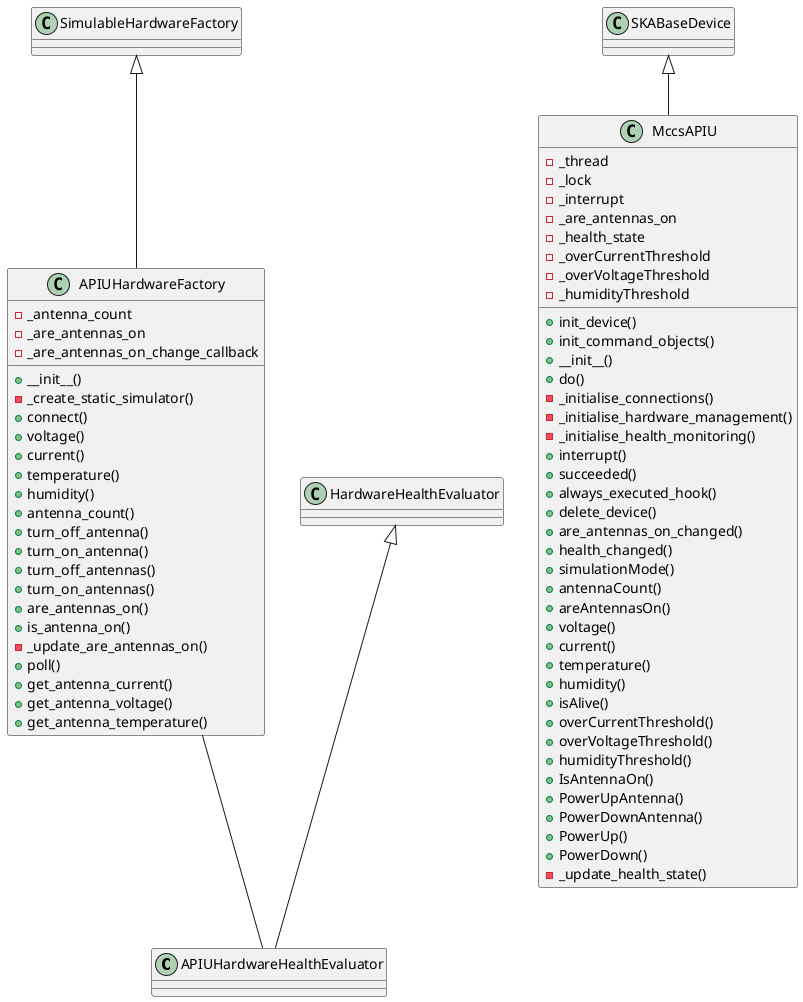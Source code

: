 @startuml
class APIUHardwareHealthEvaluator
class APIUHardwareFactory
APIUHardwareFactory : +__init__()
APIUHardwareFactory : -_create_static_simulator()
APIUHardwareFactory : +connect()
APIUHardwareFactory : +voltage()
APIUHardwareFactory : +current()
APIUHardwareFactory : +temperature()
APIUHardwareFactory : +humidity()
APIUHardwareFactory : +antenna_count()
APIUHardwareFactory : +turn_off_antenna()
APIUHardwareFactory : +turn_on_antenna()
APIUHardwareFactory : +turn_off_antennas()
APIUHardwareFactory : +turn_on_antennas()
APIUHardwareFactory : +are_antennas_on()
APIUHardwareFactory : +is_antenna_on()
APIUHardwareFactory : -_update_are_antennas_on()
APIUHardwareFactory : +poll()
APIUHardwareFactory : +get_antenna_current()
APIUHardwareFactory : +get_antenna_voltage()
APIUHardwareFactory : +get_antenna_temperature()
class MccsAPIU
MccsAPIU : +init_device()
MccsAPIU : +init_command_objects()
MccsAPIU : +__init__()
MccsAPIU : +do()
MccsAPIU : -_initialise_connections()
MccsAPIU : -_initialise_hardware_management()
MccsAPIU : -_initialise_health_monitoring()
MccsAPIU : +interrupt()
MccsAPIU : +succeeded()
MccsAPIU : +always_executed_hook()
MccsAPIU : +delete_device()
MccsAPIU : +are_antennas_on_changed()
MccsAPIU : +health_changed()
MccsAPIU : +simulationMode()
MccsAPIU : +antennaCount()
MccsAPIU : +areAntennasOn()
MccsAPIU : +voltage()
MccsAPIU : +current()
MccsAPIU : +temperature()
MccsAPIU : +humidity()
MccsAPIU : +isAlive()
MccsAPIU : +overCurrentThreshold()
MccsAPIU : +overVoltageThreshold()
MccsAPIU : +humidityThreshold()
MccsAPIU : +IsAntennaOn()
MccsAPIU : +PowerUpAntenna()
MccsAPIU : +PowerDownAntenna()
MccsAPIU : +PowerUp()
MccsAPIU : +PowerDown()
MccsAPIU : -_update_health_state()
APIUHardwareFactory : -_antenna_count
APIUHardwareFactory : -_are_antennas_on
APIUHardwareFactory : -_are_antennas_on_change_callback
MccsAPIU : -_thread
MccsAPIU : -_lock
MccsAPIU : -_interrupt
MccsAPIU : -_are_antennas_on
MccsAPIU : -_health_state
MccsAPIU : -_overCurrentThreshold
MccsAPIU : -_overVoltageThreshold
MccsAPIU : -_humidityThreshold

HardwareHealthEvaluator <|-- APIUHardwareHealthEvaluator
SimulableHardwareFactory <|-- APIUHardwareFactory
SKABaseDevice <|-- MccsAPIU
APIUHardwareFactory -- APIUHardwareHealthEvaluator
@enduml
